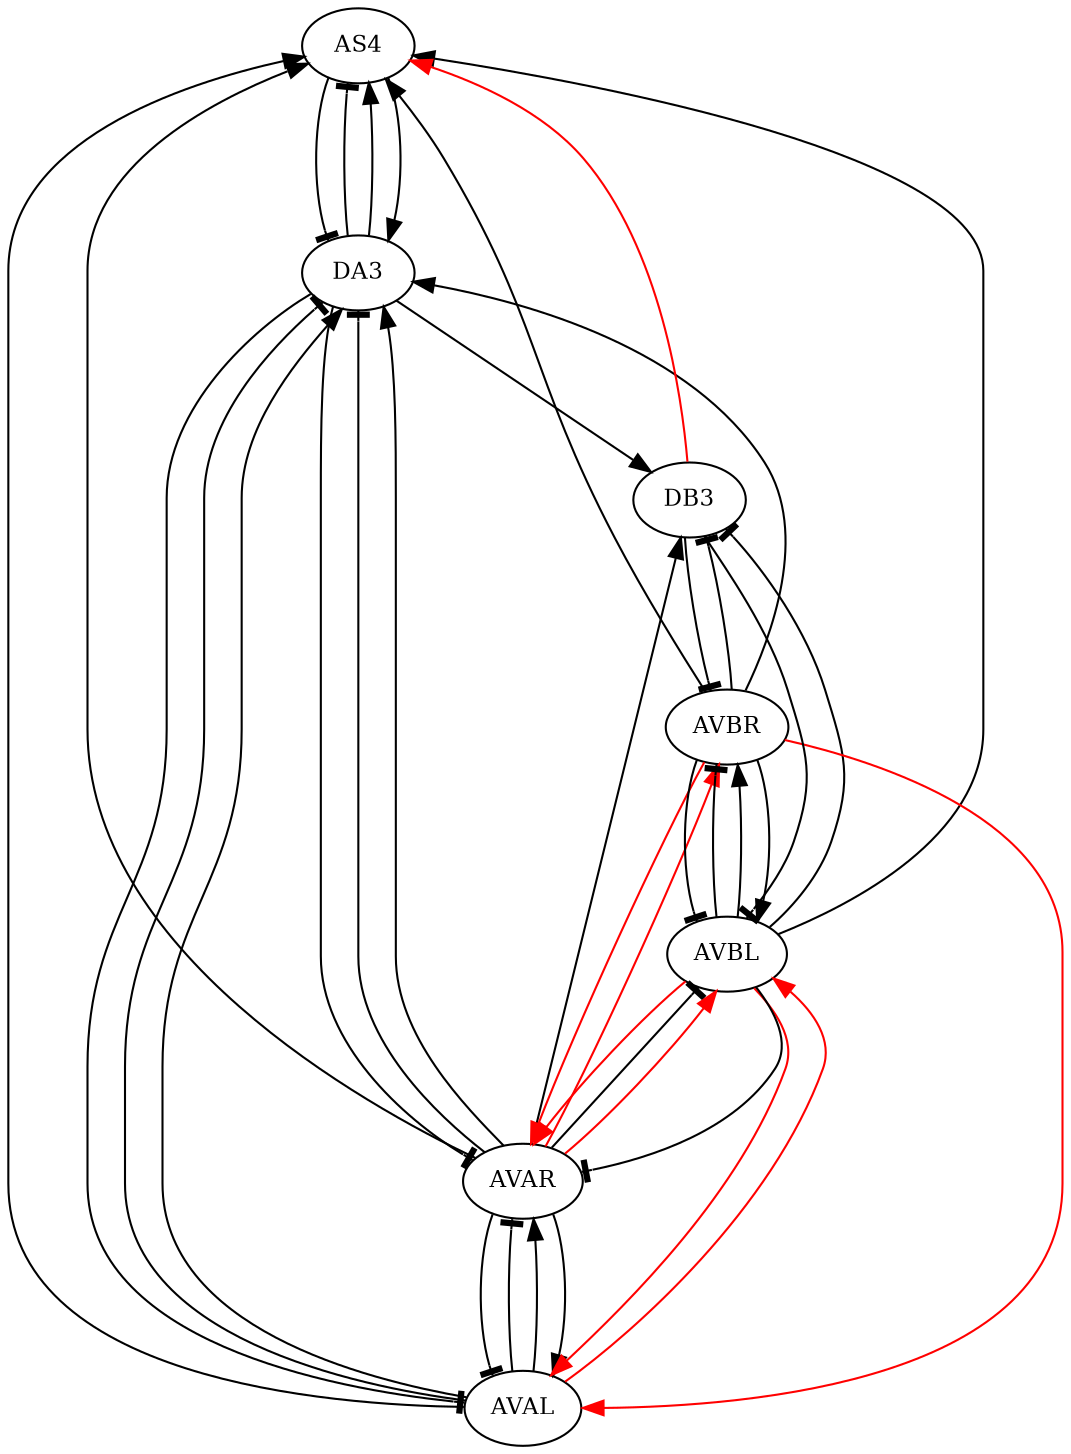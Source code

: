 digraph exp {
node [fontsize=11]; AS4; AVAL; AVAR; AVBL; AVBR; DA3; DB3; 
AVAL -> AVAR [minlen=2 arrowhead="tee"];
AVAL -> DA3 [minlen=2 arrowhead="tee"];
AVAR -> AVAL [minlen=2 arrowhead="tee"];
AVAR -> AVBL [minlen=2 arrowhead="tee"];
AVAR -> DA3 [minlen=2 arrowhead="tee"];
AVBL -> AVAR [minlen=2 arrowhead="tee"];
AVBL -> AVBR [minlen=2 arrowhead="tee"];
AVBL -> DB3 [minlen=2 arrowhead="tee"];
AVBR -> AVBL [minlen=2 arrowhead="tee"];
AVBR -> DB3 [minlen=2 arrowhead="tee"];
DA3 -> AVAL [minlen=2 arrowhead="tee"];
DA3 -> AVAR [minlen=2 arrowhead="tee"];
DA3 -> AS4 [minlen=2 arrowhead="tee"];
DB3 -> AVBL [minlen=2 arrowhead="tee"];
DB3 -> AVBR [minlen=2 arrowhead="tee"];
AS4 -> DA3 [minlen=2 arrowhead="tee"];
AVAL -> AVAR [minlen=2];
AVAL -> AVBL [minlen=2 color=red];
AVAL -> DA3 [minlen=2];
AVAL -> AS4 [minlen=2];
AVAR -> AVAL [minlen=2];
AVAR -> AVBL [minlen=2 color=red];
AVAR -> AVBR [minlen=2 color=red];
AVAR -> DA3 [minlen=2];
AVAR -> DB3 [minlen=2];
AVAR -> AS4 [minlen=2];
AVBL -> AVAL [minlen=2 color=red];
AVBL -> AVAR [minlen=2 color=red];
AVBL -> AVBR [minlen=2];
AVBL -> AS4 [minlen=2];
AVBR -> AVAL [minlen=2 color=red];
AVBR -> AVAR [minlen=2 color=red];
AVBR -> AVBL [minlen=2];
AVBR -> DA3 [minlen=2];
AVBR -> AS4 [minlen=2];
DA3 -> DB3 [minlen=2];
DA3 -> AS4 [minlen=2];
DB3 -> AS4 [minlen=2 color=red];
AS4 -> DA3 [minlen=2];
splines=true;sep="+25,25";overlap=false
fontsize=12;
}